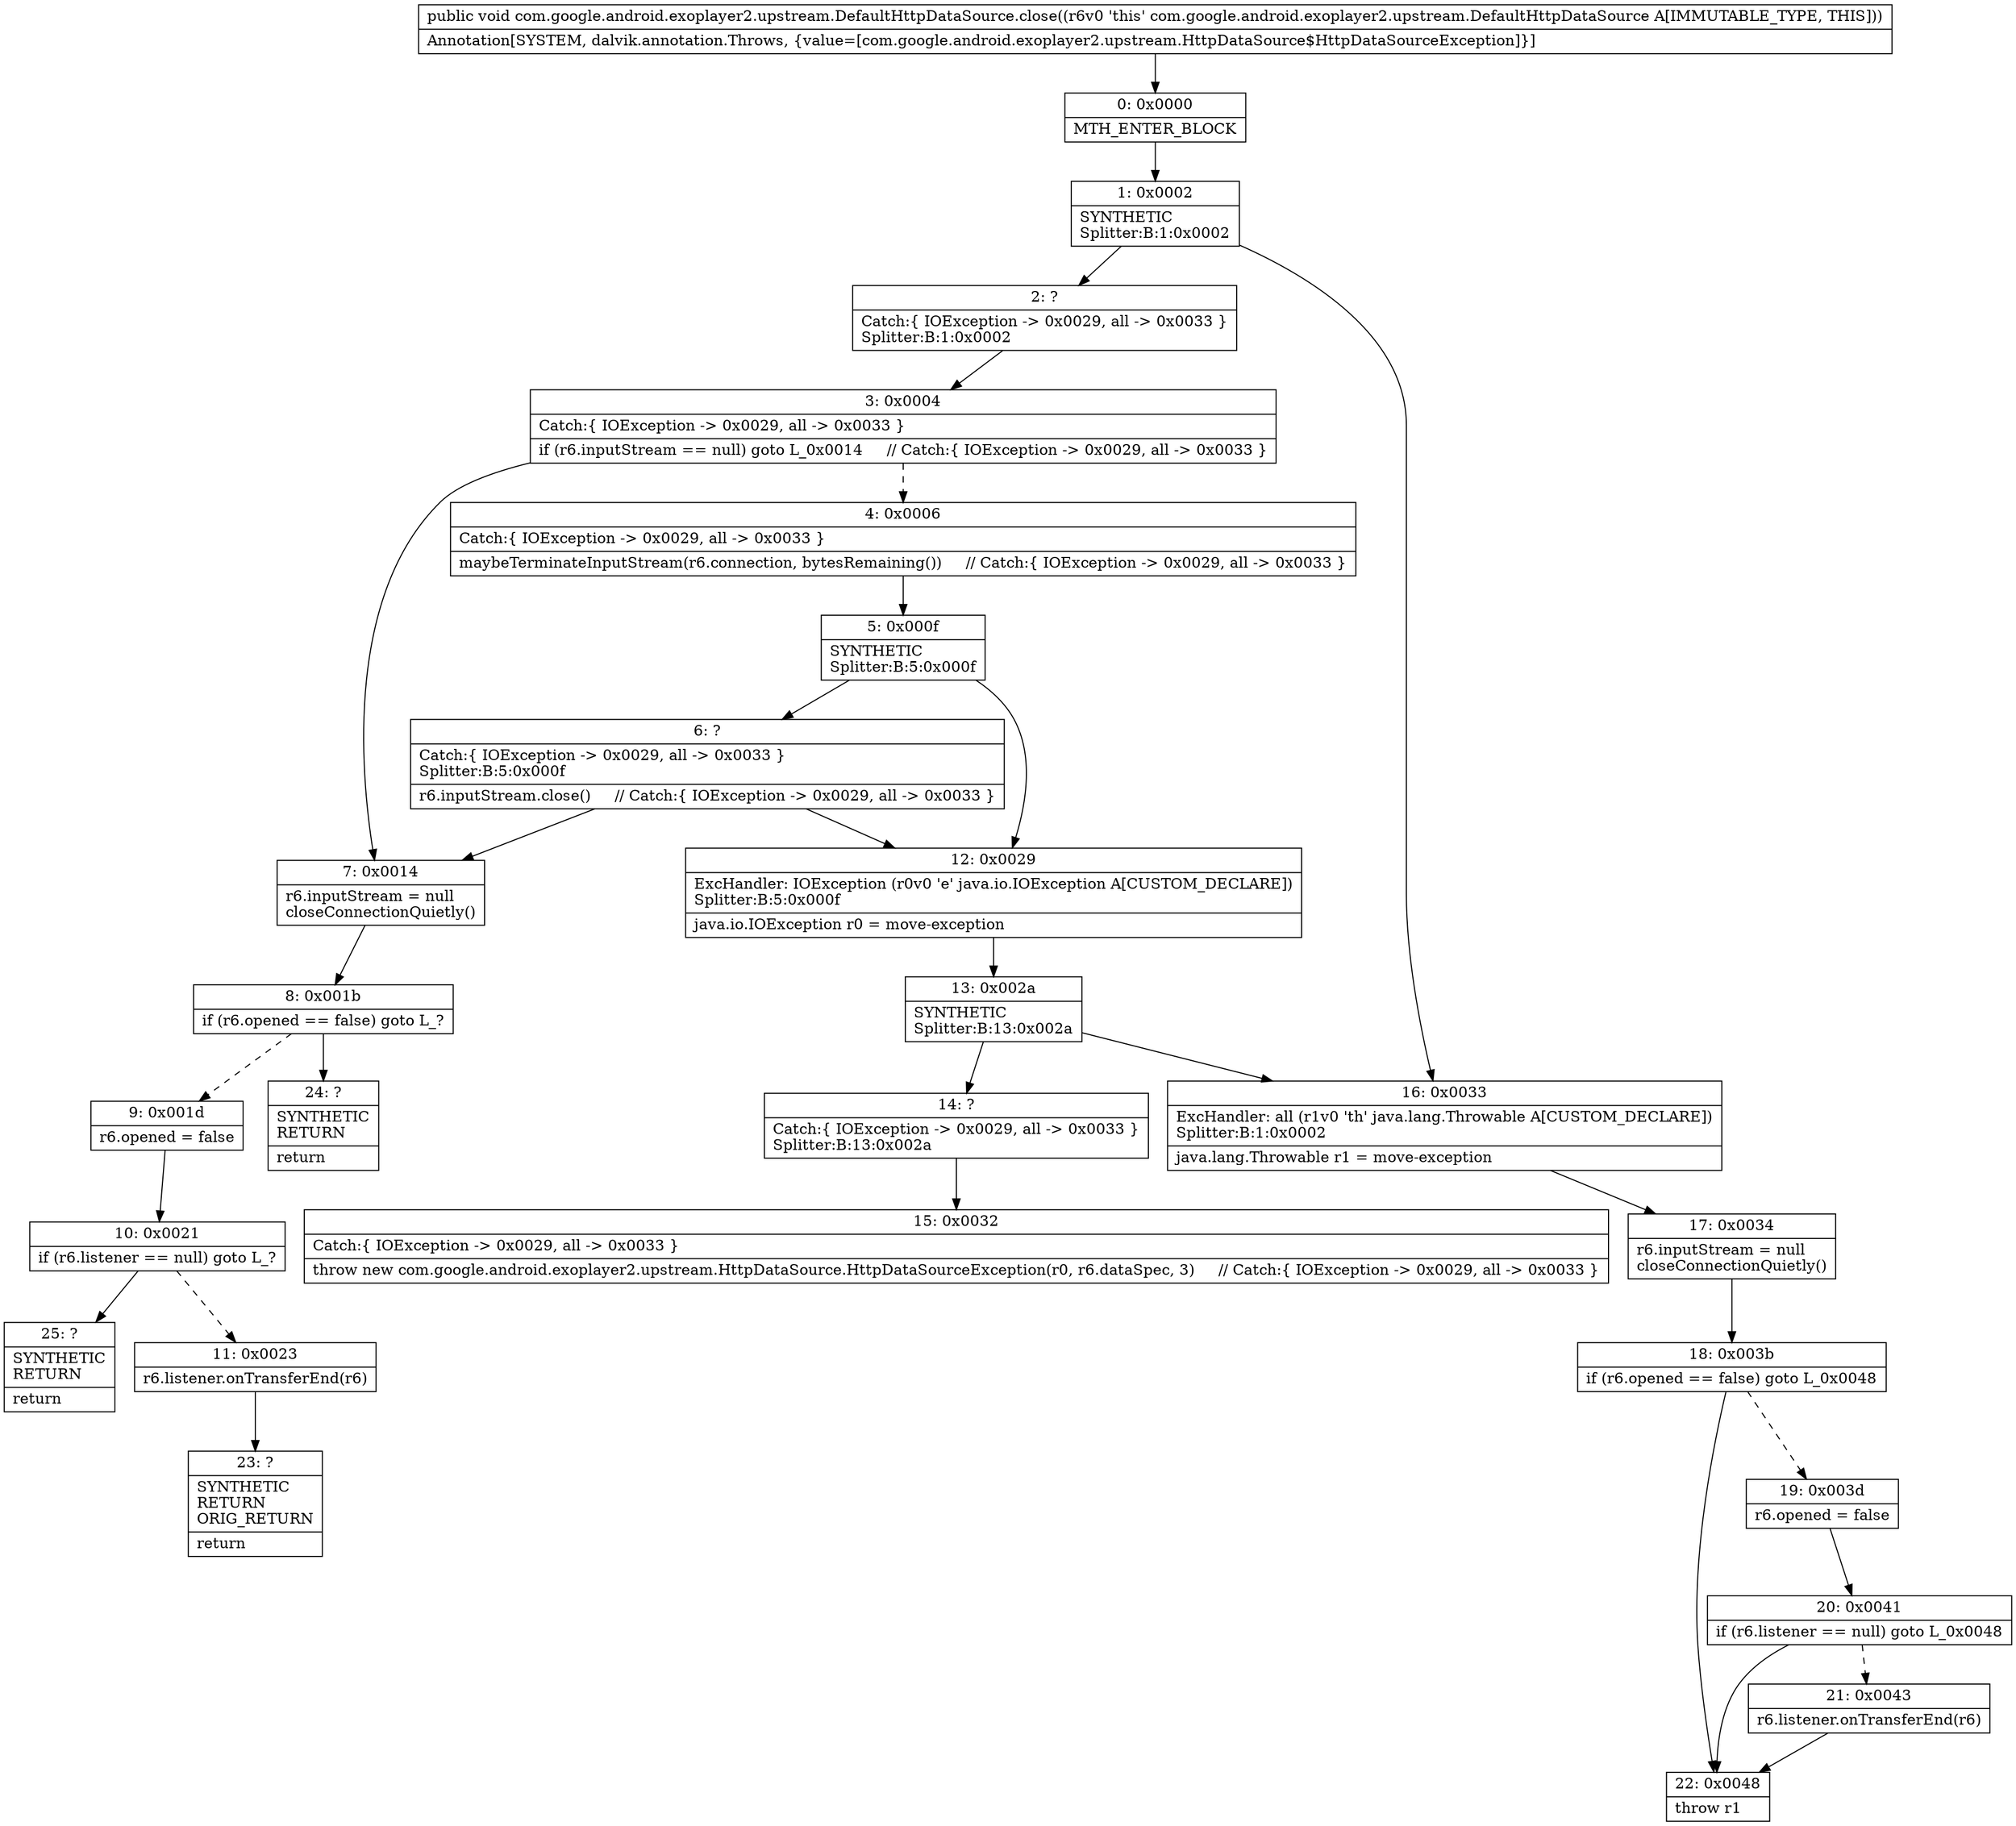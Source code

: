 digraph "CFG forcom.google.android.exoplayer2.upstream.DefaultHttpDataSource.close()V" {
Node_0 [shape=record,label="{0\:\ 0x0000|MTH_ENTER_BLOCK\l}"];
Node_1 [shape=record,label="{1\:\ 0x0002|SYNTHETIC\lSplitter:B:1:0x0002\l}"];
Node_2 [shape=record,label="{2\:\ ?|Catch:\{ IOException \-\> 0x0029, all \-\> 0x0033 \}\lSplitter:B:1:0x0002\l}"];
Node_3 [shape=record,label="{3\:\ 0x0004|Catch:\{ IOException \-\> 0x0029, all \-\> 0x0033 \}\l|if (r6.inputStream == null) goto L_0x0014     \/\/ Catch:\{ IOException \-\> 0x0029, all \-\> 0x0033 \}\l}"];
Node_4 [shape=record,label="{4\:\ 0x0006|Catch:\{ IOException \-\> 0x0029, all \-\> 0x0033 \}\l|maybeTerminateInputStream(r6.connection, bytesRemaining())     \/\/ Catch:\{ IOException \-\> 0x0029, all \-\> 0x0033 \}\l}"];
Node_5 [shape=record,label="{5\:\ 0x000f|SYNTHETIC\lSplitter:B:5:0x000f\l}"];
Node_6 [shape=record,label="{6\:\ ?|Catch:\{ IOException \-\> 0x0029, all \-\> 0x0033 \}\lSplitter:B:5:0x000f\l|r6.inputStream.close()     \/\/ Catch:\{ IOException \-\> 0x0029, all \-\> 0x0033 \}\l}"];
Node_7 [shape=record,label="{7\:\ 0x0014|r6.inputStream = null\lcloseConnectionQuietly()\l}"];
Node_8 [shape=record,label="{8\:\ 0x001b|if (r6.opened == false) goto L_?\l}"];
Node_9 [shape=record,label="{9\:\ 0x001d|r6.opened = false\l}"];
Node_10 [shape=record,label="{10\:\ 0x0021|if (r6.listener == null) goto L_?\l}"];
Node_11 [shape=record,label="{11\:\ 0x0023|r6.listener.onTransferEnd(r6)\l}"];
Node_12 [shape=record,label="{12\:\ 0x0029|ExcHandler: IOException (r0v0 'e' java.io.IOException A[CUSTOM_DECLARE])\lSplitter:B:5:0x000f\l|java.io.IOException r0 = move\-exception\l}"];
Node_13 [shape=record,label="{13\:\ 0x002a|SYNTHETIC\lSplitter:B:13:0x002a\l}"];
Node_14 [shape=record,label="{14\:\ ?|Catch:\{ IOException \-\> 0x0029, all \-\> 0x0033 \}\lSplitter:B:13:0x002a\l}"];
Node_15 [shape=record,label="{15\:\ 0x0032|Catch:\{ IOException \-\> 0x0029, all \-\> 0x0033 \}\l|throw new com.google.android.exoplayer2.upstream.HttpDataSource.HttpDataSourceException(r0, r6.dataSpec, 3)     \/\/ Catch:\{ IOException \-\> 0x0029, all \-\> 0x0033 \}\l}"];
Node_16 [shape=record,label="{16\:\ 0x0033|ExcHandler: all (r1v0 'th' java.lang.Throwable A[CUSTOM_DECLARE])\lSplitter:B:1:0x0002\l|java.lang.Throwable r1 = move\-exception\l}"];
Node_17 [shape=record,label="{17\:\ 0x0034|r6.inputStream = null\lcloseConnectionQuietly()\l}"];
Node_18 [shape=record,label="{18\:\ 0x003b|if (r6.opened == false) goto L_0x0048\l}"];
Node_19 [shape=record,label="{19\:\ 0x003d|r6.opened = false\l}"];
Node_20 [shape=record,label="{20\:\ 0x0041|if (r6.listener == null) goto L_0x0048\l}"];
Node_21 [shape=record,label="{21\:\ 0x0043|r6.listener.onTransferEnd(r6)\l}"];
Node_22 [shape=record,label="{22\:\ 0x0048|throw r1\l}"];
Node_23 [shape=record,label="{23\:\ ?|SYNTHETIC\lRETURN\lORIG_RETURN\l|return\l}"];
Node_24 [shape=record,label="{24\:\ ?|SYNTHETIC\lRETURN\l|return\l}"];
Node_25 [shape=record,label="{25\:\ ?|SYNTHETIC\lRETURN\l|return\l}"];
MethodNode[shape=record,label="{public void com.google.android.exoplayer2.upstream.DefaultHttpDataSource.close((r6v0 'this' com.google.android.exoplayer2.upstream.DefaultHttpDataSource A[IMMUTABLE_TYPE, THIS]))  | Annotation[SYSTEM, dalvik.annotation.Throws, \{value=[com.google.android.exoplayer2.upstream.HttpDataSource$HttpDataSourceException]\}]\l}"];
MethodNode -> Node_0;
Node_0 -> Node_1;
Node_1 -> Node_2;
Node_1 -> Node_16;
Node_2 -> Node_3;
Node_3 -> Node_4[style=dashed];
Node_3 -> Node_7;
Node_4 -> Node_5;
Node_5 -> Node_6;
Node_5 -> Node_12;
Node_6 -> Node_7;
Node_6 -> Node_12;
Node_7 -> Node_8;
Node_8 -> Node_9[style=dashed];
Node_8 -> Node_24;
Node_9 -> Node_10;
Node_10 -> Node_11[style=dashed];
Node_10 -> Node_25;
Node_11 -> Node_23;
Node_12 -> Node_13;
Node_13 -> Node_14;
Node_13 -> Node_16;
Node_14 -> Node_15;
Node_16 -> Node_17;
Node_17 -> Node_18;
Node_18 -> Node_19[style=dashed];
Node_18 -> Node_22;
Node_19 -> Node_20;
Node_20 -> Node_21[style=dashed];
Node_20 -> Node_22;
Node_21 -> Node_22;
}


